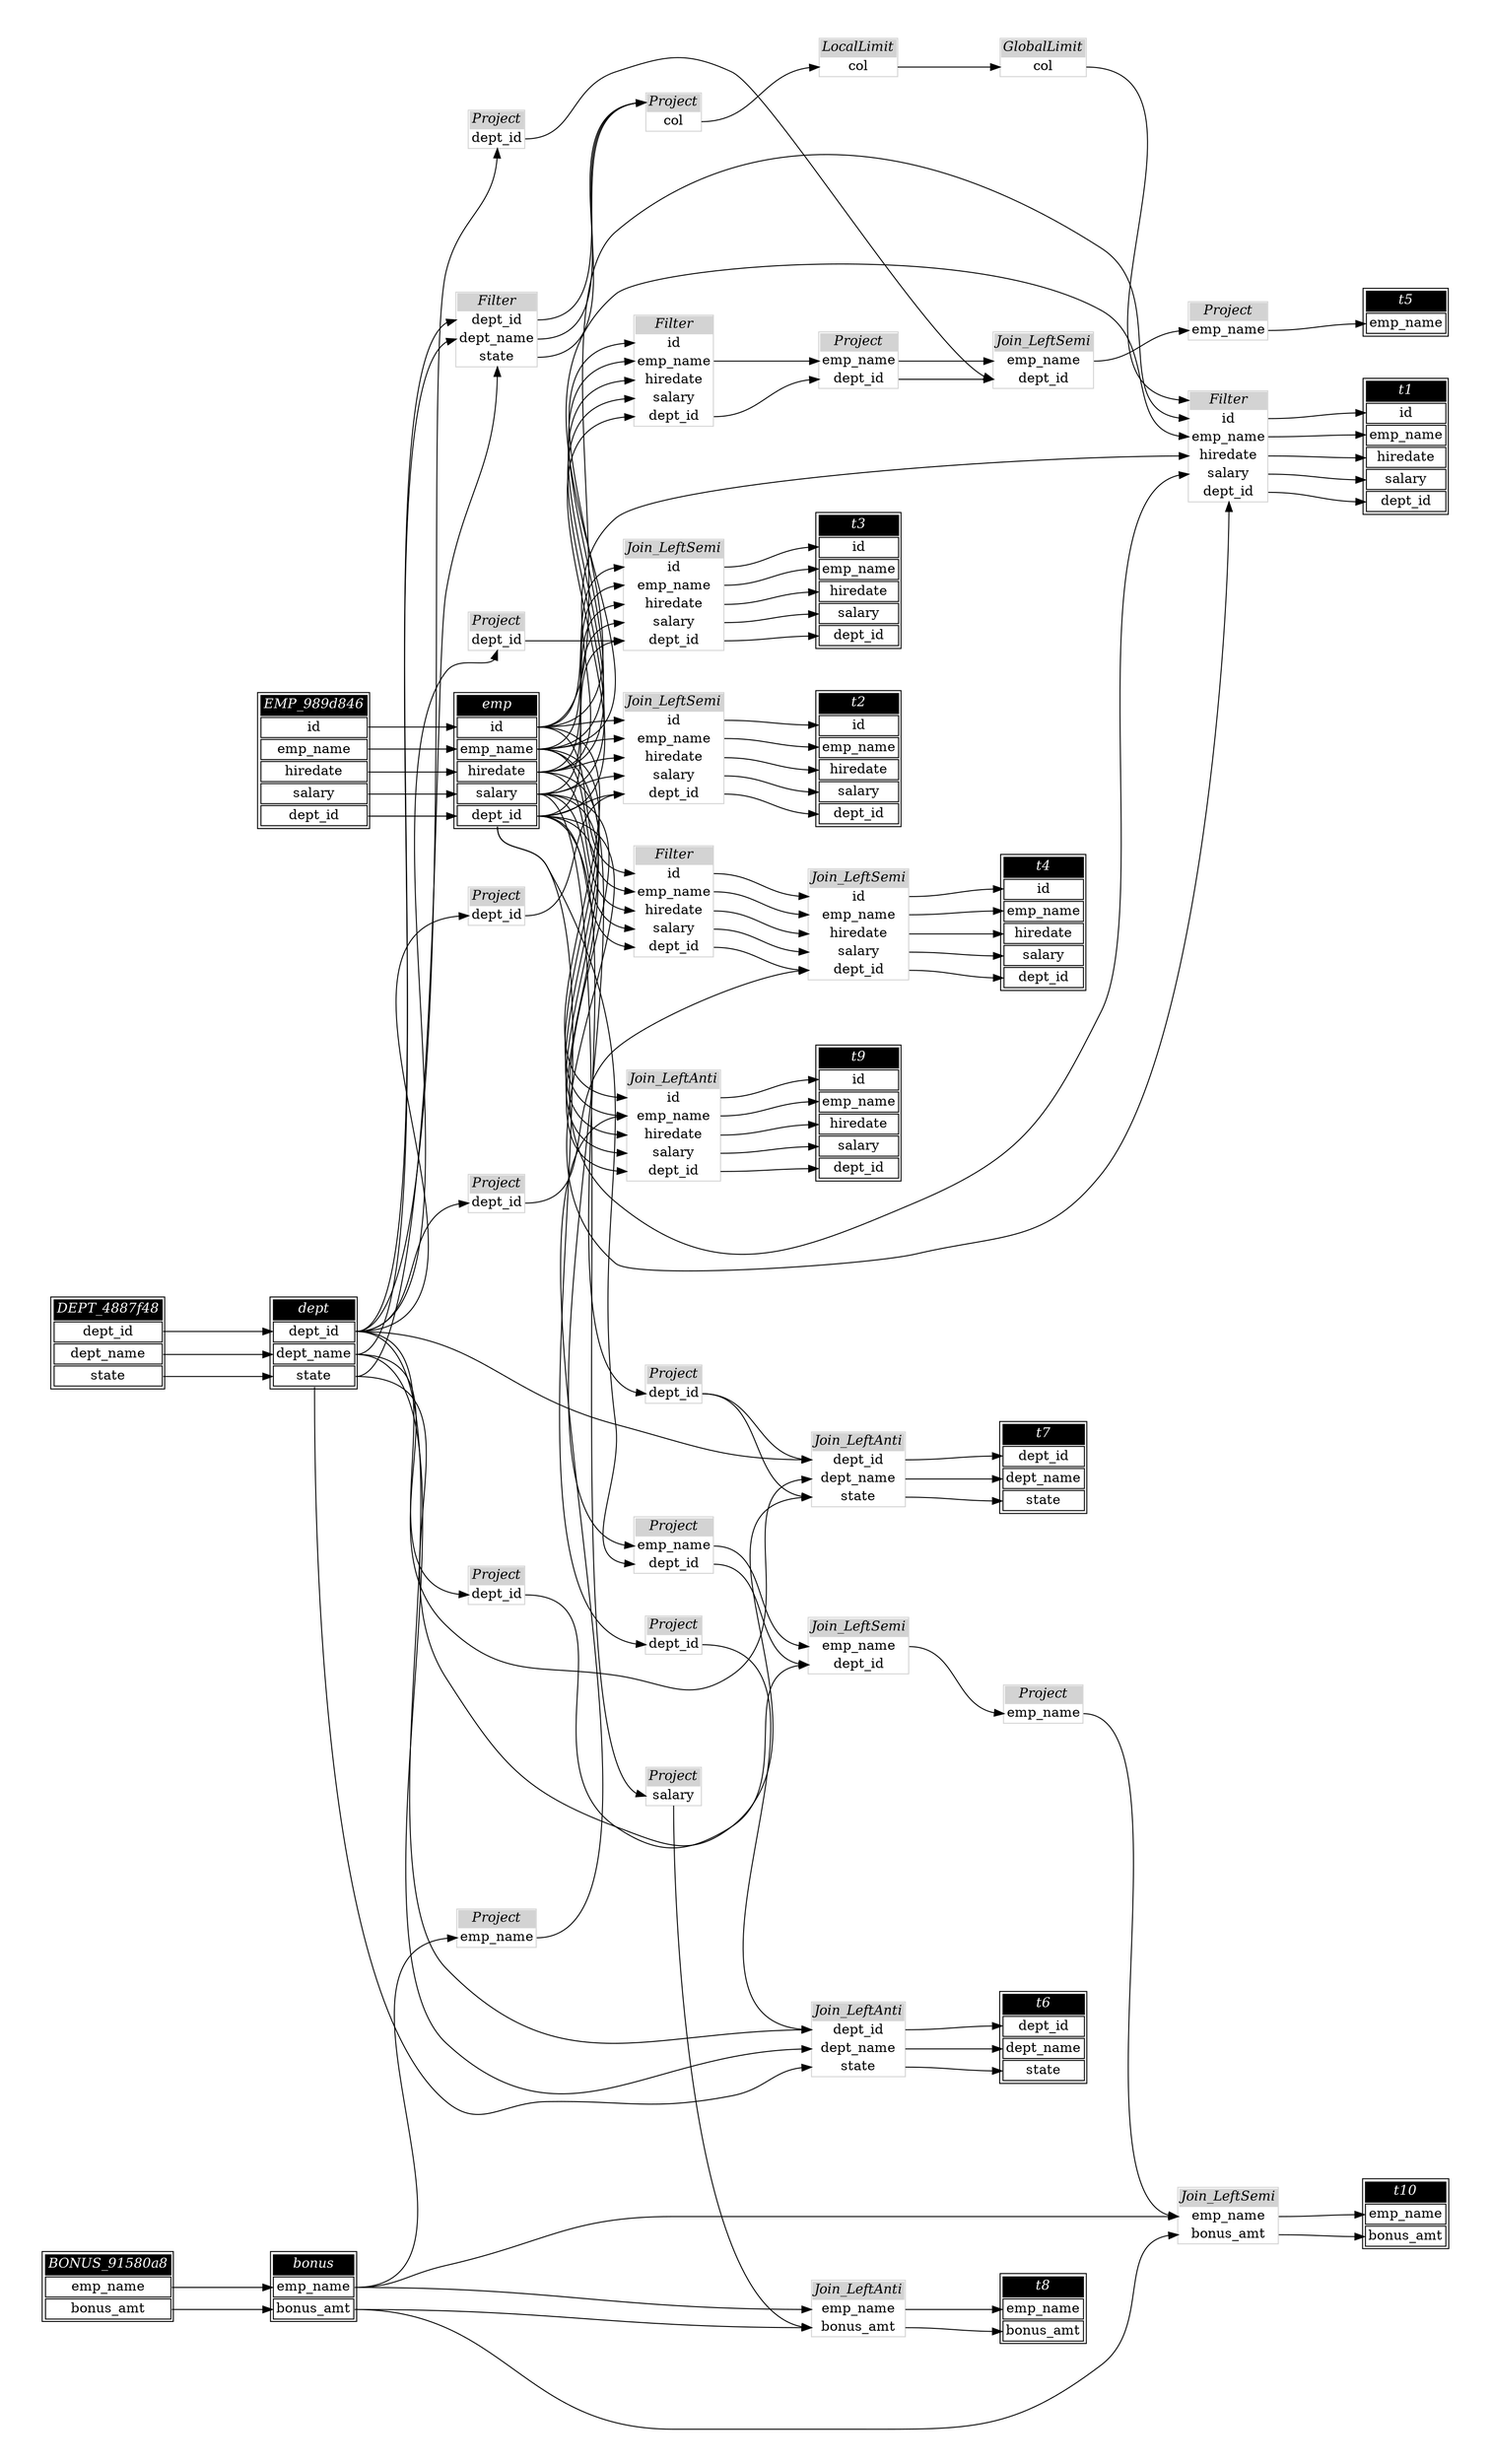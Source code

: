 // Automatically generated by SQLFlowTestSuite


digraph {
  graph [pad="0.5" nodesep="0.5" ranksep="1" fontname="Helvetica" rankdir=LR];
  node [shape=plaintext]

  
"BONUS_91580a8" [color="black" label=<
<table>
  <tr><td bgcolor="black" port="nodeName"><i><font color="white">BONUS_91580a8</font></i></td></tr>
  <tr><td port="0">emp_name</td></tr>
<tr><td port="1">bonus_amt</td></tr>
</table>>];
     

"DEPT_4887f48" [color="black" label=<
<table>
  <tr><td bgcolor="black" port="nodeName"><i><font color="white">DEPT_4887f48</font></i></td></tr>
  <tr><td port="0">dept_id</td></tr>
<tr><td port="1">dept_name</td></tr>
<tr><td port="2">state</td></tr>
</table>>];
     

"EMP_989d846" [color="black" label=<
<table>
  <tr><td bgcolor="black" port="nodeName"><i><font color="white">EMP_989d846</font></i></td></tr>
  <tr><td port="0">id</td></tr>
<tr><td port="1">emp_name</td></tr>
<tr><td port="2">hiredate</td></tr>
<tr><td port="3">salary</td></tr>
<tr><td port="4">dept_id</td></tr>
</table>>];
     

"Filter_5f06d57" [label=<
<table color="lightgray" border="1" cellborder="0" cellspacing="0">
  <tr><td bgcolor="lightgray" port="nodeName"><i>Filter</i></td></tr>
  <tr><td port="0">id</td></tr>
<tr><td port="1">emp_name</td></tr>
<tr><td port="2">hiredate</td></tr>
<tr><td port="3">salary</td></tr>
<tr><td port="4">dept_id</td></tr>
</table>>];
     

"Filter_78db341" [label=<
<table color="lightgray" border="1" cellborder="0" cellspacing="0">
  <tr><td bgcolor="lightgray" port="nodeName"><i>Filter</i></td></tr>
  <tr><td port="0">id</td></tr>
<tr><td port="1">emp_name</td></tr>
<tr><td port="2">hiredate</td></tr>
<tr><td port="3">salary</td></tr>
<tr><td port="4">dept_id</td></tr>
</table>>];
     

"Filter_d6dd9d6" [label=<
<table color="lightgray" border="1" cellborder="0" cellspacing="0">
  <tr><td bgcolor="lightgray" port="nodeName"><i>Filter</i></td></tr>
  <tr><td port="0">dept_id</td></tr>
<tr><td port="1">dept_name</td></tr>
<tr><td port="2">state</td></tr>
</table>>];
     

"Filter_f39f2b9" [label=<
<table color="lightgray" border="1" cellborder="0" cellspacing="0">
  <tr><td bgcolor="lightgray" port="nodeName"><i>Filter</i></td></tr>
  <tr><td port="0">id</td></tr>
<tr><td port="1">emp_name</td></tr>
<tr><td port="2">hiredate</td></tr>
<tr><td port="3">salary</td></tr>
<tr><td port="4">dept_id</td></tr>
</table>>];
     

"GlobalLimit_da3d3f7" [label=<
<table color="lightgray" border="1" cellborder="0" cellspacing="0">
  <tr><td bgcolor="lightgray" port="nodeName"><i>GlobalLimit</i></td></tr>
  <tr><td port="0">col</td></tr>
</table>>];
     

"Join_LeftAnti_2309430" [label=<
<table color="lightgray" border="1" cellborder="0" cellspacing="0">
  <tr><td bgcolor="lightgray" port="nodeName"><i>Join_LeftAnti</i></td></tr>
  <tr><td port="0">dept_id</td></tr>
<tr><td port="1">dept_name</td></tr>
<tr><td port="2">state</td></tr>
</table>>];
     

"Join_LeftAnti_3a6cc8e" [label=<
<table color="lightgray" border="1" cellborder="0" cellspacing="0">
  <tr><td bgcolor="lightgray" port="nodeName"><i>Join_LeftAnti</i></td></tr>
  <tr><td port="0">id</td></tr>
<tr><td port="1">emp_name</td></tr>
<tr><td port="2">hiredate</td></tr>
<tr><td port="3">salary</td></tr>
<tr><td port="4">dept_id</td></tr>
</table>>];
     

"Join_LeftAnti_9ea529c" [label=<
<table color="lightgray" border="1" cellborder="0" cellspacing="0">
  <tr><td bgcolor="lightgray" port="nodeName"><i>Join_LeftAnti</i></td></tr>
  <tr><td port="0">dept_id</td></tr>
<tr><td port="1">dept_name</td></tr>
<tr><td port="2">state</td></tr>
</table>>];
     

"Join_LeftAnti_a80f741" [label=<
<table color="lightgray" border="1" cellborder="0" cellspacing="0">
  <tr><td bgcolor="lightgray" port="nodeName"><i>Join_LeftAnti</i></td></tr>
  <tr><td port="0">emp_name</td></tr>
<tr><td port="1">bonus_amt</td></tr>
</table>>];
     

"Join_LeftSemi_2783b5c" [label=<
<table color="lightgray" border="1" cellborder="0" cellspacing="0">
  <tr><td bgcolor="lightgray" port="nodeName"><i>Join_LeftSemi</i></td></tr>
  <tr><td port="0">id</td></tr>
<tr><td port="1">emp_name</td></tr>
<tr><td port="2">hiredate</td></tr>
<tr><td port="3">salary</td></tr>
<tr><td port="4">dept_id</td></tr>
</table>>];
     

"Join_LeftSemi_347630b" [label=<
<table color="lightgray" border="1" cellborder="0" cellspacing="0">
  <tr><td bgcolor="lightgray" port="nodeName"><i>Join_LeftSemi</i></td></tr>
  <tr><td port="0">emp_name</td></tr>
<tr><td port="1">dept_id</td></tr>
</table>>];
     

"Join_LeftSemi_4ca2884" [label=<
<table color="lightgray" border="1" cellborder="0" cellspacing="0">
  <tr><td bgcolor="lightgray" port="nodeName"><i>Join_LeftSemi</i></td></tr>
  <tr><td port="0">id</td></tr>
<tr><td port="1">emp_name</td></tr>
<tr><td port="2">hiredate</td></tr>
<tr><td port="3">salary</td></tr>
<tr><td port="4">dept_id</td></tr>
</table>>];
     

"Join_LeftSemi_948ce68" [label=<
<table color="lightgray" border="1" cellborder="0" cellspacing="0">
  <tr><td bgcolor="lightgray" port="nodeName"><i>Join_LeftSemi</i></td></tr>
  <tr><td port="0">id</td></tr>
<tr><td port="1">emp_name</td></tr>
<tr><td port="2">hiredate</td></tr>
<tr><td port="3">salary</td></tr>
<tr><td port="4">dept_id</td></tr>
</table>>];
     

"Join_LeftSemi_a30f6ba" [label=<
<table color="lightgray" border="1" cellborder="0" cellspacing="0">
  <tr><td bgcolor="lightgray" port="nodeName"><i>Join_LeftSemi</i></td></tr>
  <tr><td port="0">emp_name</td></tr>
<tr><td port="1">bonus_amt</td></tr>
</table>>];
     

"Join_LeftSemi_f3082a4" [label=<
<table color="lightgray" border="1" cellborder="0" cellspacing="0">
  <tr><td bgcolor="lightgray" port="nodeName"><i>Join_LeftSemi</i></td></tr>
  <tr><td port="0">emp_name</td></tr>
<tr><td port="1">dept_id</td></tr>
</table>>];
     

"LocalLimit_aa727df" [label=<
<table color="lightgray" border="1" cellborder="0" cellspacing="0">
  <tr><td bgcolor="lightgray" port="nodeName"><i>LocalLimit</i></td></tr>
  <tr><td port="0">col</td></tr>
</table>>];
     

"Project_1193734" [label=<
<table color="lightgray" border="1" cellborder="0" cellspacing="0">
  <tr><td bgcolor="lightgray" port="nodeName"><i>Project</i></td></tr>
  <tr><td port="0">dept_id</td></tr>
</table>>];
     

"Project_1aa8f33" [label=<
<table color="lightgray" border="1" cellborder="0" cellspacing="0">
  <tr><td bgcolor="lightgray" port="nodeName"><i>Project</i></td></tr>
  <tr><td port="0">emp_name</td></tr>
<tr><td port="1">dept_id</td></tr>
</table>>];
     

"Project_48a7033" [label=<
<table color="lightgray" border="1" cellborder="0" cellspacing="0">
  <tr><td bgcolor="lightgray" port="nodeName"><i>Project</i></td></tr>
  <tr><td port="0">dept_id</td></tr>
</table>>];
     

"Project_652e095" [label=<
<table color="lightgray" border="1" cellborder="0" cellspacing="0">
  <tr><td bgcolor="lightgray" port="nodeName"><i>Project</i></td></tr>
  <tr><td port="0">dept_id</td></tr>
</table>>];
     

"Project_8b6d5dc" [label=<
<table color="lightgray" border="1" cellborder="0" cellspacing="0">
  <tr><td bgcolor="lightgray" port="nodeName"><i>Project</i></td></tr>
  <tr><td port="0">salary</td></tr>
</table>>];
     

"Project_8c6f174" [label=<
<table color="lightgray" border="1" cellborder="0" cellspacing="0">
  <tr><td bgcolor="lightgray" port="nodeName"><i>Project</i></td></tr>
  <tr><td port="0">dept_id</td></tr>
</table>>];
     

"Project_90d0609" [label=<
<table color="lightgray" border="1" cellborder="0" cellspacing="0">
  <tr><td bgcolor="lightgray" port="nodeName"><i>Project</i></td></tr>
  <tr><td port="0">col</td></tr>
</table>>];
     

"Project_978e125" [label=<
<table color="lightgray" border="1" cellborder="0" cellspacing="0">
  <tr><td bgcolor="lightgray" port="nodeName"><i>Project</i></td></tr>
  <tr><td port="0">emp_name</td></tr>
</table>>];
     

"Project_99d8997" [label=<
<table color="lightgray" border="1" cellborder="0" cellspacing="0">
  <tr><td bgcolor="lightgray" port="nodeName"><i>Project</i></td></tr>
  <tr><td port="0">emp_name</td></tr>
</table>>];
     

"Project_b678833" [label=<
<table color="lightgray" border="1" cellborder="0" cellspacing="0">
  <tr><td bgcolor="lightgray" port="nodeName"><i>Project</i></td></tr>
  <tr><td port="0">dept_id</td></tr>
</table>>];
     

"Project_bcf2c90" [label=<
<table color="lightgray" border="1" cellborder="0" cellspacing="0">
  <tr><td bgcolor="lightgray" port="nodeName"><i>Project</i></td></tr>
  <tr><td port="0">emp_name</td></tr>
<tr><td port="1">dept_id</td></tr>
</table>>];
     

"Project_bf0964e" [label=<
<table color="lightgray" border="1" cellborder="0" cellspacing="0">
  <tr><td bgcolor="lightgray" port="nodeName"><i>Project</i></td></tr>
  <tr><td port="0">emp_name</td></tr>
</table>>];
     

"Project_c5a790a" [label=<
<table color="lightgray" border="1" cellborder="0" cellspacing="0">
  <tr><td bgcolor="lightgray" port="nodeName"><i>Project</i></td></tr>
  <tr><td port="0">dept_id</td></tr>
</table>>];
     

"Project_e31ff0b" [label=<
<table color="lightgray" border="1" cellborder="0" cellspacing="0">
  <tr><td bgcolor="lightgray" port="nodeName"><i>Project</i></td></tr>
  <tr><td port="0">dept_id</td></tr>
</table>>];
     

"bonus" [color="black" label=<
<table>
  <tr><td bgcolor="black" port="nodeName"><i><font color="white">bonus</font></i></td></tr>
  <tr><td port="0">emp_name</td></tr>
<tr><td port="1">bonus_amt</td></tr>
</table>>];
     

"dept" [color="black" label=<
<table>
  <tr><td bgcolor="black" port="nodeName"><i><font color="white">dept</font></i></td></tr>
  <tr><td port="0">dept_id</td></tr>
<tr><td port="1">dept_name</td></tr>
<tr><td port="2">state</td></tr>
</table>>];
     

"emp" [color="black" label=<
<table>
  <tr><td bgcolor="black" port="nodeName"><i><font color="white">emp</font></i></td></tr>
  <tr><td port="0">id</td></tr>
<tr><td port="1">emp_name</td></tr>
<tr><td port="2">hiredate</td></tr>
<tr><td port="3">salary</td></tr>
<tr><td port="4">dept_id</td></tr>
</table>>];
     

"t1" [color="black" label=<
<table>
  <tr><td bgcolor="black" port="nodeName"><i><font color="white">t1</font></i></td></tr>
  <tr><td port="0">id</td></tr>
<tr><td port="1">emp_name</td></tr>
<tr><td port="2">hiredate</td></tr>
<tr><td port="3">salary</td></tr>
<tr><td port="4">dept_id</td></tr>
</table>>];
     

"t10" [color="black" label=<
<table>
  <tr><td bgcolor="black" port="nodeName"><i><font color="white">t10</font></i></td></tr>
  <tr><td port="0">emp_name</td></tr>
<tr><td port="1">bonus_amt</td></tr>
</table>>];
     

"t2" [color="black" label=<
<table>
  <tr><td bgcolor="black" port="nodeName"><i><font color="white">t2</font></i></td></tr>
  <tr><td port="0">id</td></tr>
<tr><td port="1">emp_name</td></tr>
<tr><td port="2">hiredate</td></tr>
<tr><td port="3">salary</td></tr>
<tr><td port="4">dept_id</td></tr>
</table>>];
     

"t3" [color="black" label=<
<table>
  <tr><td bgcolor="black" port="nodeName"><i><font color="white">t3</font></i></td></tr>
  <tr><td port="0">id</td></tr>
<tr><td port="1">emp_name</td></tr>
<tr><td port="2">hiredate</td></tr>
<tr><td port="3">salary</td></tr>
<tr><td port="4">dept_id</td></tr>
</table>>];
     

"t4" [color="black" label=<
<table>
  <tr><td bgcolor="black" port="nodeName"><i><font color="white">t4</font></i></td></tr>
  <tr><td port="0">id</td></tr>
<tr><td port="1">emp_name</td></tr>
<tr><td port="2">hiredate</td></tr>
<tr><td port="3">salary</td></tr>
<tr><td port="4">dept_id</td></tr>
</table>>];
     

"t5" [color="black" label=<
<table>
  <tr><td bgcolor="black" port="nodeName"><i><font color="white">t5</font></i></td></tr>
  <tr><td port="0">emp_name</td></tr>
</table>>];
     

"t6" [color="black" label=<
<table>
  <tr><td bgcolor="black" port="nodeName"><i><font color="white">t6</font></i></td></tr>
  <tr><td port="0">dept_id</td></tr>
<tr><td port="1">dept_name</td></tr>
<tr><td port="2">state</td></tr>
</table>>];
     

"t7" [color="black" label=<
<table>
  <tr><td bgcolor="black" port="nodeName"><i><font color="white">t7</font></i></td></tr>
  <tr><td port="0">dept_id</td></tr>
<tr><td port="1">dept_name</td></tr>
<tr><td port="2">state</td></tr>
</table>>];
     

"t8" [color="black" label=<
<table>
  <tr><td bgcolor="black" port="nodeName"><i><font color="white">t8</font></i></td></tr>
  <tr><td port="0">emp_name</td></tr>
<tr><td port="1">bonus_amt</td></tr>
</table>>];
     

"t9" [color="black" label=<
<table>
  <tr><td bgcolor="black" port="nodeName"><i><font color="white">t9</font></i></td></tr>
  <tr><td port="0">id</td></tr>
<tr><td port="1">emp_name</td></tr>
<tr><td port="2">hiredate</td></tr>
<tr><td port="3">salary</td></tr>
<tr><td port="4">dept_id</td></tr>
</table>>];
     
  "BONUS_91580a8":0 -> "bonus":0;
"BONUS_91580a8":1 -> "bonus":1;
"DEPT_4887f48":0 -> "dept":0;
"DEPT_4887f48":1 -> "dept":1;
"DEPT_4887f48":2 -> "dept":2;
"EMP_989d846":0 -> "emp":0;
"EMP_989d846":1 -> "emp":1;
"EMP_989d846":2 -> "emp":2;
"EMP_989d846":3 -> "emp":3;
"EMP_989d846":4 -> "emp":4;
"Filter_5f06d57":0 -> "t1":0;
"Filter_5f06d57":1 -> "t1":1;
"Filter_5f06d57":2 -> "t1":2;
"Filter_5f06d57":3 -> "t1":3;
"Filter_5f06d57":4 -> "t1":4;
"Filter_78db341":1 -> "Project_1aa8f33":0;
"Filter_78db341":4 -> "Project_1aa8f33":1;
"Filter_d6dd9d6":0 -> "Project_90d0609":nodeName;
"Filter_d6dd9d6":1 -> "Project_90d0609":nodeName;
"Filter_d6dd9d6":2 -> "Project_90d0609":nodeName;
"Filter_f39f2b9":0 -> "Join_LeftSemi_2783b5c":0;
"Filter_f39f2b9":1 -> "Join_LeftSemi_2783b5c":1;
"Filter_f39f2b9":2 -> "Join_LeftSemi_2783b5c":2;
"Filter_f39f2b9":3 -> "Join_LeftSemi_2783b5c":3;
"Filter_f39f2b9":4 -> "Join_LeftSemi_2783b5c":4;
"GlobalLimit_da3d3f7":0 -> "Filter_5f06d57":nodeName;
"Join_LeftAnti_2309430":0 -> "t6":0;
"Join_LeftAnti_2309430":1 -> "t6":1;
"Join_LeftAnti_2309430":2 -> "t6":2;
"Join_LeftAnti_3a6cc8e":0 -> "t9":0;
"Join_LeftAnti_3a6cc8e":1 -> "t9":1;
"Join_LeftAnti_3a6cc8e":2 -> "t9":2;
"Join_LeftAnti_3a6cc8e":3 -> "t9":3;
"Join_LeftAnti_3a6cc8e":4 -> "t9":4;
"Join_LeftAnti_9ea529c":0 -> "t7":0;
"Join_LeftAnti_9ea529c":1 -> "t7":1;
"Join_LeftAnti_9ea529c":2 -> "t7":2;
"Join_LeftAnti_a80f741":0 -> "t8":0;
"Join_LeftAnti_a80f741":1 -> "t8":1;
"Join_LeftSemi_2783b5c":0 -> "t4":0;
"Join_LeftSemi_2783b5c":1 -> "t4":1;
"Join_LeftSemi_2783b5c":2 -> "t4":2;
"Join_LeftSemi_2783b5c":3 -> "t4":3;
"Join_LeftSemi_2783b5c":4 -> "t4":4;
"Join_LeftSemi_347630b":0 -> "Project_978e125":0;
"Join_LeftSemi_4ca2884":0 -> "t3":0;
"Join_LeftSemi_4ca2884":1 -> "t3":1;
"Join_LeftSemi_4ca2884":2 -> "t3":2;
"Join_LeftSemi_4ca2884":3 -> "t3":3;
"Join_LeftSemi_4ca2884":4 -> "t3":4;
"Join_LeftSemi_948ce68":0 -> "t2":0;
"Join_LeftSemi_948ce68":1 -> "t2":1;
"Join_LeftSemi_948ce68":2 -> "t2":2;
"Join_LeftSemi_948ce68":3 -> "t2":3;
"Join_LeftSemi_948ce68":4 -> "t2":4;
"Join_LeftSemi_a30f6ba":0 -> "t10":0;
"Join_LeftSemi_a30f6ba":1 -> "t10":1;
"Join_LeftSemi_f3082a4":0 -> "Project_99d8997":0;
"LocalLimit_aa727df":0 -> "GlobalLimit_da3d3f7":0;
"Project_1193734":0 -> "Join_LeftAnti_2309430":0;
"Project_1aa8f33":0 -> "Join_LeftSemi_347630b":0;
"Project_1aa8f33":1 -> "Join_LeftSemi_347630b":1;
"Project_48a7033":0 -> "Join_LeftSemi_347630b":1;
"Project_652e095":0 -> "Join_LeftSemi_f3082a4":1;
"Project_8b6d5dc":0 -> "Join_LeftAnti_a80f741":1;
"Project_8c6f174":0 -> "Join_LeftSemi_948ce68":4;
"Project_90d0609":0 -> "LocalLimit_aa727df":0;
"Project_978e125":0 -> "t5":0;
"Project_99d8997":0 -> "Join_LeftSemi_a30f6ba":0;
"Project_b678833":0 -> "Join_LeftSemi_2783b5c":4;
"Project_bcf2c90":0 -> "Join_LeftSemi_f3082a4":0;
"Project_bcf2c90":1 -> "Join_LeftSemi_f3082a4":1;
"Project_bf0964e":0 -> "Join_LeftAnti_3a6cc8e":1;
"Project_c5a790a":0 -> "Join_LeftAnti_9ea529c":0;
"Project_c5a790a":0 -> "Join_LeftAnti_9ea529c":2;
"Project_e31ff0b":0 -> "Join_LeftSemi_4ca2884":4;
"bonus":0 -> "Join_LeftAnti_a80f741":0;
"bonus":0 -> "Join_LeftSemi_a30f6ba":0;
"bonus":0 -> "Project_bf0964e":0;
"bonus":1 -> "Join_LeftAnti_a80f741":1;
"bonus":1 -> "Join_LeftSemi_a30f6ba":1;
"dept":0 -> "Filter_d6dd9d6":0;
"dept":0 -> "Join_LeftAnti_2309430":0;
"dept":0 -> "Join_LeftAnti_9ea529c":0;
"dept":0 -> "Project_48a7033":0;
"dept":0 -> "Project_652e095":0;
"dept":0 -> "Project_8c6f174":0;
"dept":0 -> "Project_b678833":0;
"dept":0 -> "Project_e31ff0b":0;
"dept":1 -> "Filter_d6dd9d6":1;
"dept":1 -> "Join_LeftAnti_2309430":1;
"dept":1 -> "Join_LeftAnti_9ea529c":1;
"dept":2 -> "Filter_d6dd9d6":2;
"dept":2 -> "Join_LeftAnti_2309430":2;
"dept":2 -> "Join_LeftAnti_9ea529c":2;
"emp":0 -> "Filter_5f06d57":0;
"emp":0 -> "Filter_78db341":0;
"emp":0 -> "Filter_f39f2b9":0;
"emp":0 -> "Join_LeftAnti_3a6cc8e":0;
"emp":0 -> "Join_LeftSemi_4ca2884":0;
"emp":0 -> "Join_LeftSemi_948ce68":0;
"emp":1 -> "Filter_5f06d57":1;
"emp":1 -> "Filter_78db341":1;
"emp":1 -> "Filter_f39f2b9":1;
"emp":1 -> "Join_LeftAnti_3a6cc8e":1;
"emp":1 -> "Join_LeftSemi_4ca2884":1;
"emp":1 -> "Join_LeftSemi_948ce68":1;
"emp":1 -> "Project_bcf2c90":0;
"emp":2 -> "Filter_5f06d57":2;
"emp":2 -> "Filter_78db341":2;
"emp":2 -> "Filter_f39f2b9":2;
"emp":2 -> "Join_LeftAnti_3a6cc8e":2;
"emp":2 -> "Join_LeftSemi_4ca2884":2;
"emp":2 -> "Join_LeftSemi_948ce68":2;
"emp":3 -> "Filter_5f06d57":3;
"emp":3 -> "Filter_78db341":3;
"emp":3 -> "Filter_f39f2b9":3;
"emp":3 -> "Join_LeftAnti_3a6cc8e":3;
"emp":3 -> "Join_LeftSemi_4ca2884":3;
"emp":3 -> "Join_LeftSemi_948ce68":3;
"emp":3 -> "Project_8b6d5dc":0;
"emp":4 -> "Filter_5f06d57":4;
"emp":4 -> "Filter_78db341":4;
"emp":4 -> "Filter_f39f2b9":4;
"emp":4 -> "Join_LeftAnti_3a6cc8e":4;
"emp":4 -> "Join_LeftSemi_4ca2884":4;
"emp":4 -> "Join_LeftSemi_948ce68":4;
"emp":4 -> "Project_1193734":0;
"emp":4 -> "Project_bcf2c90":1;
"emp":4 -> "Project_c5a790a":0;
}
       